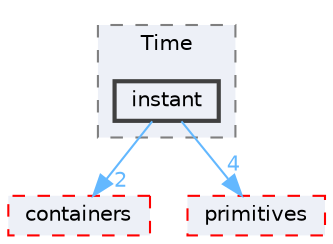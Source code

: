 digraph "src/OpenFOAM/db/Time/instant"
{
 // LATEX_PDF_SIZE
  bgcolor="transparent";
  edge [fontname=Helvetica,fontsize=10,labelfontname=Helvetica,labelfontsize=10];
  node [fontname=Helvetica,fontsize=10,shape=box,height=0.2,width=0.4];
  compound=true
  subgraph clusterdir_ec5b63092fb55ef516ddf05b3841c89d {
    graph [ bgcolor="#edf0f7", pencolor="grey50", label="Time", fontname=Helvetica,fontsize=10 style="filled,dashed", URL="dir_ec5b63092fb55ef516ddf05b3841c89d.html",tooltip=""]
  dir_26837dfc97891e20dedf54475fa49507 [label="instant", fillcolor="#edf0f7", color="grey25", style="filled,bold", URL="dir_26837dfc97891e20dedf54475fa49507.html",tooltip=""];
  }
  dir_19d0872053bde092be81d7fe3f56cbf7 [label="containers", fillcolor="#edf0f7", color="red", style="filled,dashed", URL="dir_19d0872053bde092be81d7fe3f56cbf7.html",tooltip=""];
  dir_3e50f45338116b169052b428016851aa [label="primitives", fillcolor="#edf0f7", color="red", style="filled,dashed", URL="dir_3e50f45338116b169052b428016851aa.html",tooltip=""];
  dir_26837dfc97891e20dedf54475fa49507->dir_19d0872053bde092be81d7fe3f56cbf7 [headlabel="2", labeldistance=1.5 headhref="dir_001874_000669.html" href="dir_001874_000669.html" color="steelblue1" fontcolor="steelblue1"];
  dir_26837dfc97891e20dedf54475fa49507->dir_3e50f45338116b169052b428016851aa [headlabel="4", labeldistance=1.5 headhref="dir_001874_003069.html" href="dir_001874_003069.html" color="steelblue1" fontcolor="steelblue1"];
}
